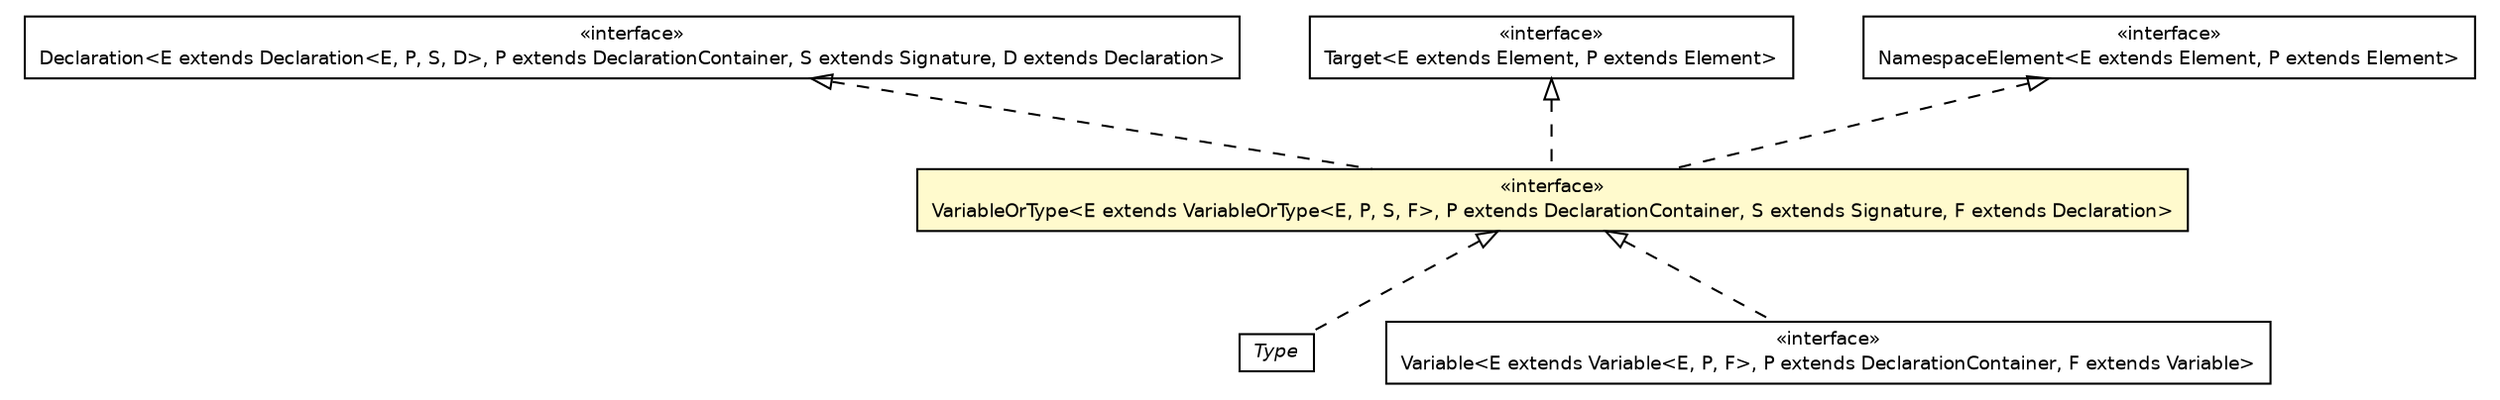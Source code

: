 #!/usr/local/bin/dot
#
# Class diagram 
# Generated by UMLGraph version 5.2 (http://www.umlgraph.org/)
#

digraph G {
	edge [fontname="Helvetica",fontsize=10,labelfontname="Helvetica",labelfontsize=10];
	node [fontname="Helvetica",fontsize=10,shape=plaintext];
	nodesep=0.25;
	ranksep=0.5;
	// chameleon.core.declaration.Declaration<E extends chameleon.core.declaration.Declaration<E, P, S, D>, P extends chameleon.core.declaration.DeclarationContainer, S extends chameleon.core.declaration.Signature, D extends chameleon.core.declaration.Declaration>
	c24235 [label=<<table title="chameleon.core.declaration.Declaration" border="0" cellborder="1" cellspacing="0" cellpadding="2" port="p" href="../declaration/Declaration.html">
		<tr><td><table border="0" cellspacing="0" cellpadding="1">
<tr><td align="center" balign="center"> &#171;interface&#187; </td></tr>
<tr><td align="center" balign="center"> Declaration&lt;E extends Declaration&lt;E, P, S, D&gt;, P extends DeclarationContainer, S extends Signature, D extends Declaration&gt; </td></tr>
		</table></td></tr>
		</table>>, fontname="Helvetica", fontcolor="black", fontsize=9.0];
	// chameleon.core.lookup.Target<E extends chameleon.core.element.Element, P extends chameleon.core.element.Element>
	c24259 [label=<<table title="chameleon.core.lookup.Target" border="0" cellborder="1" cellspacing="0" cellpadding="2" port="p" href="../lookup/Target.html">
		<tr><td><table border="0" cellspacing="0" cellpadding="1">
<tr><td align="center" balign="center"> &#171;interface&#187; </td></tr>
<tr><td align="center" balign="center"> Target&lt;E extends Element, P extends Element&gt; </td></tr>
		</table></td></tr>
		</table>>, fontname="Helvetica", fontcolor="black", fontsize=9.0];
	// chameleon.core.namespace.NamespaceElement<E extends chameleon.core.element.Element, P extends chameleon.core.element.Element>
	c24300 [label=<<table title="chameleon.core.namespace.NamespaceElement" border="0" cellborder="1" cellspacing="0" cellpadding="2" port="p" href="../namespace/NamespaceElement.html">
		<tr><td><table border="0" cellspacing="0" cellpadding="1">
<tr><td align="center" balign="center"> &#171;interface&#187; </td></tr>
<tr><td align="center" balign="center"> NamespaceElement&lt;E extends Element, P extends Element&gt; </td></tr>
		</table></td></tr>
		</table>>, fontname="Helvetica", fontcolor="black", fontsize=9.0];
	// chameleon.core.type.VariableOrType<E extends chameleon.core.type.VariableOrType<E, P, S, F>, P extends chameleon.core.declaration.DeclarationContainer, S extends chameleon.core.declaration.Signature, F extends chameleon.core.declaration.Declaration>
	c24343 [label=<<table title="chameleon.core.type.VariableOrType" border="0" cellborder="1" cellspacing="0" cellpadding="2" port="p" bgcolor="lemonChiffon" href="./VariableOrType.html">
		<tr><td><table border="0" cellspacing="0" cellpadding="1">
<tr><td align="center" balign="center"> &#171;interface&#187; </td></tr>
<tr><td align="center" balign="center"> VariableOrType&lt;E extends VariableOrType&lt;E, P, S, F&gt;, P extends DeclarationContainer, S extends Signature, F extends Declaration&gt; </td></tr>
		</table></td></tr>
		</table>>, fontname="Helvetica", fontcolor="black", fontsize=9.0];
	// chameleon.core.type.Type
	c24350 [label=<<table title="chameleon.core.type.Type" border="0" cellborder="1" cellspacing="0" cellpadding="2" port="p" href="./Type.html">
		<tr><td><table border="0" cellspacing="0" cellpadding="1">
<tr><td align="center" balign="center"><font face="Helvetica-Oblique"> Type </font></td></tr>
		</table></td></tr>
		</table>>, fontname="Helvetica", fontcolor="black", fontsize=9.0];
	// chameleon.core.variable.Variable<E extends chameleon.core.variable.Variable<E, P, F>, P extends chameleon.core.declaration.DeclarationContainer, F extends chameleon.core.variable.Variable>
	c24384 [label=<<table title="chameleon.core.variable.Variable" border="0" cellborder="1" cellspacing="0" cellpadding="2" port="p" href="../variable/Variable.html">
		<tr><td><table border="0" cellspacing="0" cellpadding="1">
<tr><td align="center" balign="center"> &#171;interface&#187; </td></tr>
<tr><td align="center" balign="center"> Variable&lt;E extends Variable&lt;E, P, F&gt;, P extends DeclarationContainer, F extends Variable&gt; </td></tr>
		</table></td></tr>
		</table>>, fontname="Helvetica", fontcolor="black", fontsize=9.0];
	//chameleon.core.type.VariableOrType<E extends chameleon.core.type.VariableOrType<E, P, S, F>, P extends chameleon.core.declaration.DeclarationContainer, S extends chameleon.core.declaration.Signature, F extends chameleon.core.declaration.Declaration> implements chameleon.core.namespace.NamespaceElement<E extends chameleon.core.element.Element, P extends chameleon.core.element.Element>
	c24300:p -> c24343:p [dir=back,arrowtail=empty,style=dashed];
	//chameleon.core.type.VariableOrType<E extends chameleon.core.type.VariableOrType<E, P, S, F>, P extends chameleon.core.declaration.DeclarationContainer, S extends chameleon.core.declaration.Signature, F extends chameleon.core.declaration.Declaration> implements chameleon.core.lookup.Target<E extends chameleon.core.element.Element, P extends chameleon.core.element.Element>
	c24259:p -> c24343:p [dir=back,arrowtail=empty,style=dashed];
	//chameleon.core.type.VariableOrType<E extends chameleon.core.type.VariableOrType<E, P, S, F>, P extends chameleon.core.declaration.DeclarationContainer, S extends chameleon.core.declaration.Signature, F extends chameleon.core.declaration.Declaration> implements chameleon.core.declaration.Declaration<E extends chameleon.core.declaration.Declaration<E, P, S, D>, P extends chameleon.core.declaration.DeclarationContainer, S extends chameleon.core.declaration.Signature, D extends chameleon.core.declaration.Declaration>
	c24235:p -> c24343:p [dir=back,arrowtail=empty,style=dashed];
	//chameleon.core.type.Type implements chameleon.core.type.VariableOrType<E extends chameleon.core.type.VariableOrType<E, P, S, F>, P extends chameleon.core.declaration.DeclarationContainer, S extends chameleon.core.declaration.Signature, F extends chameleon.core.declaration.Declaration>
	c24343:p -> c24350:p [dir=back,arrowtail=empty,style=dashed];
	//chameleon.core.variable.Variable<E extends chameleon.core.variable.Variable<E, P, F>, P extends chameleon.core.declaration.DeclarationContainer, F extends chameleon.core.variable.Variable> implements chameleon.core.type.VariableOrType<E extends chameleon.core.type.VariableOrType<E, P, S, F>, P extends chameleon.core.declaration.DeclarationContainer, S extends chameleon.core.declaration.Signature, F extends chameleon.core.declaration.Declaration>
	c24343:p -> c24384:p [dir=back,arrowtail=empty,style=dashed];
}


